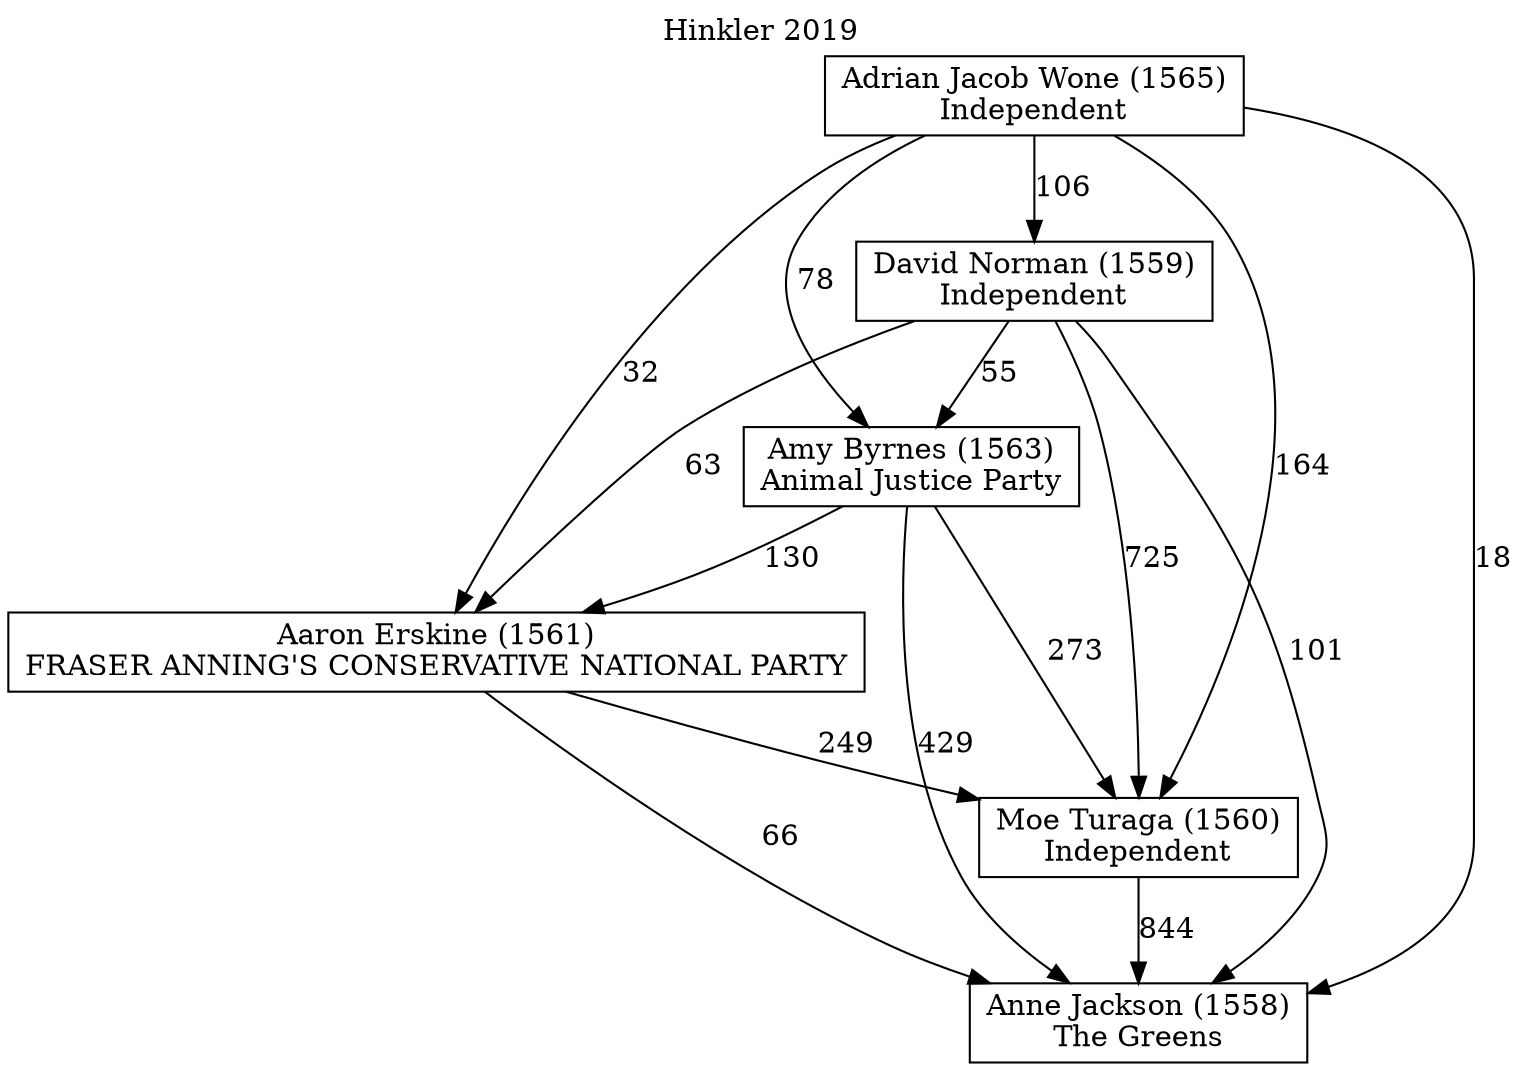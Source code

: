 // House preference flow
digraph "Anne Jackson (1558)_Hinkler_2019" {
	graph [label="Hinkler 2019" labelloc=t mclimit=10]
	node [shape=box]
	"Aaron Erskine (1561)" [label="Aaron Erskine (1561)
FRASER ANNING'S CONSERVATIVE NATIONAL PARTY"]
	"Adrian Jacob Wone (1565)" [label="Adrian Jacob Wone (1565)
Independent"]
	"Amy Byrnes (1563)" [label="Amy Byrnes (1563)
Animal Justice Party"]
	"Anne Jackson (1558)" [label="Anne Jackson (1558)
The Greens"]
	"David Norman (1559)" [label="David Norman (1559)
Independent"]
	"Moe Turaga (1560)" [label="Moe Turaga (1560)
Independent"]
	"Aaron Erskine (1561)" -> "Anne Jackson (1558)" [label=66]
	"Aaron Erskine (1561)" -> "Moe Turaga (1560)" [label=249]
	"Adrian Jacob Wone (1565)" -> "Aaron Erskine (1561)" [label=32]
	"Adrian Jacob Wone (1565)" -> "Amy Byrnes (1563)" [label=78]
	"Adrian Jacob Wone (1565)" -> "Anne Jackson (1558)" [label=18]
	"Adrian Jacob Wone (1565)" -> "David Norman (1559)" [label=106]
	"Adrian Jacob Wone (1565)" -> "Moe Turaga (1560)" [label=164]
	"Amy Byrnes (1563)" -> "Aaron Erskine (1561)" [label=130]
	"Amy Byrnes (1563)" -> "Anne Jackson (1558)" [label=429]
	"Amy Byrnes (1563)" -> "Moe Turaga (1560)" [label=273]
	"David Norman (1559)" -> "Aaron Erskine (1561)" [label=63]
	"David Norman (1559)" -> "Amy Byrnes (1563)" [label=55]
	"David Norman (1559)" -> "Anne Jackson (1558)" [label=101]
	"David Norman (1559)" -> "Moe Turaga (1560)" [label=725]
	"Moe Turaga (1560)" -> "Anne Jackson (1558)" [label=844]
}
